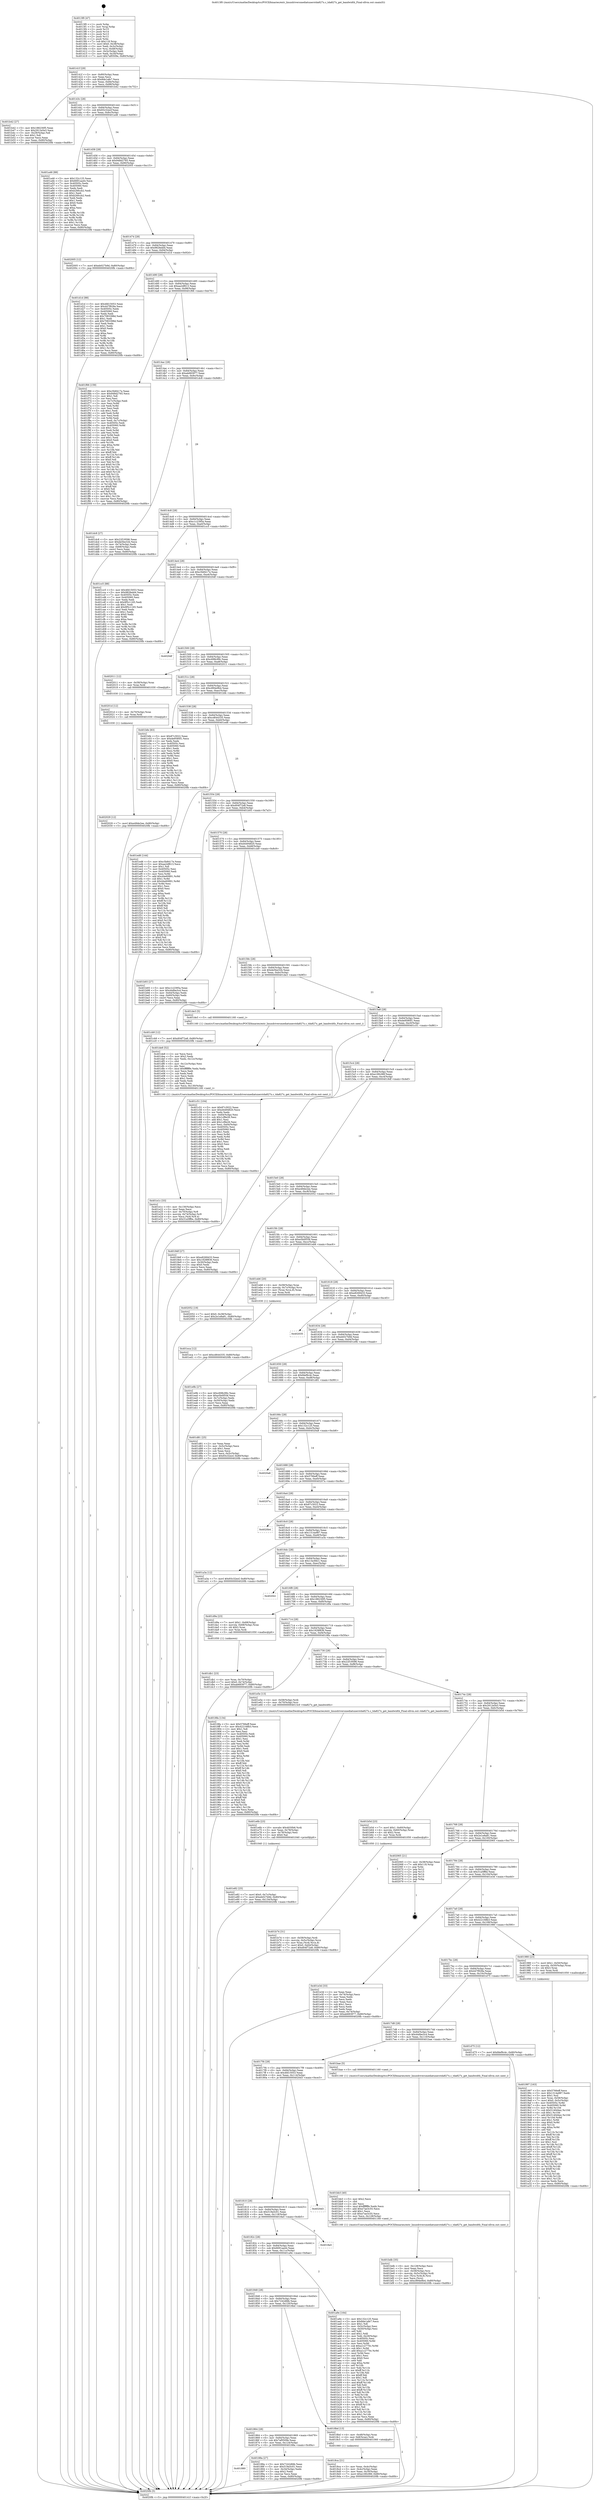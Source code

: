digraph "0x4013f0" {
  label = "0x4013f0 (/mnt/c/Users/mathe/Desktop/tcc/POCII/binaries/extr_linuxdriversmediatunerstda827x.c_tda827x_get_bandwidth_Final-ollvm.out::main(0))"
  labelloc = "t"
  node[shape=record]

  Entry [label="",width=0.3,height=0.3,shape=circle,fillcolor=black,style=filled]
  "0x40141f" [label="{
     0x40141f [29]\l
     | [instrs]\l
     &nbsp;&nbsp;0x40141f \<+3\>: mov -0x80(%rbp),%eax\l
     &nbsp;&nbsp;0x401422 \<+2\>: mov %eax,%ecx\l
     &nbsp;&nbsp;0x401424 \<+6\>: sub $0x8de1afe7,%ecx\l
     &nbsp;&nbsp;0x40142a \<+6\>: mov %eax,-0x84(%rbp)\l
     &nbsp;&nbsp;0x401430 \<+6\>: mov %ecx,-0x88(%rbp)\l
     &nbsp;&nbsp;0x401436 \<+6\>: je 0000000000401b42 \<main+0x752\>\l
  }"]
  "0x401b42" [label="{
     0x401b42 [27]\l
     | [instrs]\l
     &nbsp;&nbsp;0x401b42 \<+5\>: mov $0x188230f5,%eax\l
     &nbsp;&nbsp;0x401b47 \<+5\>: mov $0x2912e5e3,%ecx\l
     &nbsp;&nbsp;0x401b4c \<+3\>: mov -0x29(%rbp),%dl\l
     &nbsp;&nbsp;0x401b4f \<+3\>: test $0x1,%dl\l
     &nbsp;&nbsp;0x401b52 \<+3\>: cmovne %ecx,%eax\l
     &nbsp;&nbsp;0x401b55 \<+3\>: mov %eax,-0x80(%rbp)\l
     &nbsp;&nbsp;0x401b58 \<+5\>: jmp 00000000004020fb \<main+0xd0b\>\l
  }"]
  "0x40143c" [label="{
     0x40143c [28]\l
     | [instrs]\l
     &nbsp;&nbsp;0x40143c \<+5\>: jmp 0000000000401441 \<main+0x51\>\l
     &nbsp;&nbsp;0x401441 \<+6\>: mov -0x84(%rbp),%eax\l
     &nbsp;&nbsp;0x401447 \<+5\>: sub $0x93c32ecf,%eax\l
     &nbsp;&nbsp;0x40144c \<+6\>: mov %eax,-0x8c(%rbp)\l
     &nbsp;&nbsp;0x401452 \<+6\>: je 0000000000401a46 \<main+0x656\>\l
  }"]
  Exit [label="",width=0.3,height=0.3,shape=circle,fillcolor=black,style=filled,peripheries=2]
  "0x401a46" [label="{
     0x401a46 [88]\l
     | [instrs]\l
     &nbsp;&nbsp;0x401a46 \<+5\>: mov $0x132c125,%eax\l
     &nbsp;&nbsp;0x401a4b \<+5\>: mov $0x6691aa44,%ecx\l
     &nbsp;&nbsp;0x401a50 \<+7\>: mov 0x40505c,%edx\l
     &nbsp;&nbsp;0x401a57 \<+7\>: mov 0x405060,%esi\l
     &nbsp;&nbsp;0x401a5e \<+2\>: mov %edx,%edi\l
     &nbsp;&nbsp;0x401a60 \<+6\>: add $0xb26fccb2,%edi\l
     &nbsp;&nbsp;0x401a66 \<+3\>: sub $0x1,%edi\l
     &nbsp;&nbsp;0x401a69 \<+6\>: sub $0xb26fccb2,%edi\l
     &nbsp;&nbsp;0x401a6f \<+3\>: imul %edi,%edx\l
     &nbsp;&nbsp;0x401a72 \<+3\>: and $0x1,%edx\l
     &nbsp;&nbsp;0x401a75 \<+3\>: cmp $0x0,%edx\l
     &nbsp;&nbsp;0x401a78 \<+4\>: sete %r8b\l
     &nbsp;&nbsp;0x401a7c \<+3\>: cmp $0xa,%esi\l
     &nbsp;&nbsp;0x401a7f \<+4\>: setl %r9b\l
     &nbsp;&nbsp;0x401a83 \<+3\>: mov %r8b,%r10b\l
     &nbsp;&nbsp;0x401a86 \<+3\>: and %r9b,%r10b\l
     &nbsp;&nbsp;0x401a89 \<+3\>: xor %r9b,%r8b\l
     &nbsp;&nbsp;0x401a8c \<+3\>: or %r8b,%r10b\l
     &nbsp;&nbsp;0x401a8f \<+4\>: test $0x1,%r10b\l
     &nbsp;&nbsp;0x401a93 \<+3\>: cmovne %ecx,%eax\l
     &nbsp;&nbsp;0x401a96 \<+3\>: mov %eax,-0x80(%rbp)\l
     &nbsp;&nbsp;0x401a99 \<+5\>: jmp 00000000004020fb \<main+0xd0b\>\l
  }"]
  "0x401458" [label="{
     0x401458 [28]\l
     | [instrs]\l
     &nbsp;&nbsp;0x401458 \<+5\>: jmp 000000000040145d \<main+0x6d\>\l
     &nbsp;&nbsp;0x40145d \<+6\>: mov -0x84(%rbp),%eax\l
     &nbsp;&nbsp;0x401463 \<+5\>: sub $0x948d2765,%eax\l
     &nbsp;&nbsp;0x401468 \<+6\>: mov %eax,-0x90(%rbp)\l
     &nbsp;&nbsp;0x40146e \<+6\>: je 0000000000402005 \<main+0xc15\>\l
  }"]
  "0x402029" [label="{
     0x402029 [12]\l
     | [instrs]\l
     &nbsp;&nbsp;0x402029 \<+7\>: movl $0xe49de2ee,-0x80(%rbp)\l
     &nbsp;&nbsp;0x402030 \<+5\>: jmp 00000000004020fb \<main+0xd0b\>\l
  }"]
  "0x402005" [label="{
     0x402005 [12]\l
     | [instrs]\l
     &nbsp;&nbsp;0x402005 \<+7\>: movl $0xeb027b9d,-0x80(%rbp)\l
     &nbsp;&nbsp;0x40200c \<+5\>: jmp 00000000004020fb \<main+0xd0b\>\l
  }"]
  "0x401474" [label="{
     0x401474 [28]\l
     | [instrs]\l
     &nbsp;&nbsp;0x401474 \<+5\>: jmp 0000000000401479 \<main+0x89\>\l
     &nbsp;&nbsp;0x401479 \<+6\>: mov -0x84(%rbp),%eax\l
     &nbsp;&nbsp;0x40147f \<+5\>: sub $0x982fedd4,%eax\l
     &nbsp;&nbsp;0x401484 \<+6\>: mov %eax,-0x94(%rbp)\l
     &nbsp;&nbsp;0x40148a \<+6\>: je 0000000000401d1d \<main+0x92d\>\l
  }"]
  "0x40201d" [label="{
     0x40201d [12]\l
     | [instrs]\l
     &nbsp;&nbsp;0x40201d \<+4\>: mov -0x70(%rbp),%rax\l
     &nbsp;&nbsp;0x402021 \<+3\>: mov %rax,%rdi\l
     &nbsp;&nbsp;0x402024 \<+5\>: call 0000000000401030 \<free@plt\>\l
     | [calls]\l
     &nbsp;&nbsp;0x401030 \{1\} (unknown)\l
  }"]
  "0x401d1d" [label="{
     0x401d1d [88]\l
     | [instrs]\l
     &nbsp;&nbsp;0x401d1d \<+5\>: mov $0x4fd15053,%eax\l
     &nbsp;&nbsp;0x401d22 \<+5\>: mov $0x447f928a,%ecx\l
     &nbsp;&nbsp;0x401d27 \<+7\>: mov 0x40505c,%edx\l
     &nbsp;&nbsp;0x401d2e \<+7\>: mov 0x405060,%esi\l
     &nbsp;&nbsp;0x401d35 \<+2\>: mov %edx,%edi\l
     &nbsp;&nbsp;0x401d37 \<+6\>: sub $0x7083398d,%edi\l
     &nbsp;&nbsp;0x401d3d \<+3\>: sub $0x1,%edi\l
     &nbsp;&nbsp;0x401d40 \<+6\>: add $0x7083398d,%edi\l
     &nbsp;&nbsp;0x401d46 \<+3\>: imul %edi,%edx\l
     &nbsp;&nbsp;0x401d49 \<+3\>: and $0x1,%edx\l
     &nbsp;&nbsp;0x401d4c \<+3\>: cmp $0x0,%edx\l
     &nbsp;&nbsp;0x401d4f \<+4\>: sete %r8b\l
     &nbsp;&nbsp;0x401d53 \<+3\>: cmp $0xa,%esi\l
     &nbsp;&nbsp;0x401d56 \<+4\>: setl %r9b\l
     &nbsp;&nbsp;0x401d5a \<+3\>: mov %r8b,%r10b\l
     &nbsp;&nbsp;0x401d5d \<+3\>: and %r9b,%r10b\l
     &nbsp;&nbsp;0x401d60 \<+3\>: xor %r9b,%r8b\l
     &nbsp;&nbsp;0x401d63 \<+3\>: or %r8b,%r10b\l
     &nbsp;&nbsp;0x401d66 \<+4\>: test $0x1,%r10b\l
     &nbsp;&nbsp;0x401d6a \<+3\>: cmovne %ecx,%eax\l
     &nbsp;&nbsp;0x401d6d \<+3\>: mov %eax,-0x80(%rbp)\l
     &nbsp;&nbsp;0x401d70 \<+5\>: jmp 00000000004020fb \<main+0xd0b\>\l
  }"]
  "0x401490" [label="{
     0x401490 [28]\l
     | [instrs]\l
     &nbsp;&nbsp;0x401490 \<+5\>: jmp 0000000000401495 \<main+0xa5\>\l
     &nbsp;&nbsp;0x401495 \<+6\>: mov -0x84(%rbp),%eax\l
     &nbsp;&nbsp;0x40149b \<+5\>: sub $0xaa2df613,%eax\l
     &nbsp;&nbsp;0x4014a0 \<+6\>: mov %eax,-0x98(%rbp)\l
     &nbsp;&nbsp;0x4014a6 \<+6\>: je 0000000000401f66 \<main+0xb76\>\l
  }"]
  "0x401eca" [label="{
     0x401eca [12]\l
     | [instrs]\l
     &nbsp;&nbsp;0x401eca \<+7\>: movl $0xcd644335,-0x80(%rbp)\l
     &nbsp;&nbsp;0x401ed1 \<+5\>: jmp 00000000004020fb \<main+0xd0b\>\l
  }"]
  "0x401f66" [label="{
     0x401f66 [159]\l
     | [instrs]\l
     &nbsp;&nbsp;0x401f66 \<+5\>: mov $0xc5b8417e,%eax\l
     &nbsp;&nbsp;0x401f6b \<+5\>: mov $0x948d2765,%ecx\l
     &nbsp;&nbsp;0x401f70 \<+2\>: mov $0x1,%dl\l
     &nbsp;&nbsp;0x401f72 \<+2\>: xor %esi,%esi\l
     &nbsp;&nbsp;0x401f74 \<+3\>: mov -0x7c(%rbp),%edi\l
     &nbsp;&nbsp;0x401f77 \<+3\>: mov %esi,%r8d\l
     &nbsp;&nbsp;0x401f7a \<+3\>: sub %edi,%r8d\l
     &nbsp;&nbsp;0x401f7d \<+2\>: mov %esi,%edi\l
     &nbsp;&nbsp;0x401f7f \<+3\>: sub $0x1,%edi\l
     &nbsp;&nbsp;0x401f82 \<+3\>: add %edi,%r8d\l
     &nbsp;&nbsp;0x401f85 \<+2\>: mov %esi,%edi\l
     &nbsp;&nbsp;0x401f87 \<+3\>: sub %r8d,%edi\l
     &nbsp;&nbsp;0x401f8a \<+3\>: mov %edi,-0x7c(%rbp)\l
     &nbsp;&nbsp;0x401f8d \<+7\>: mov 0x40505c,%edi\l
     &nbsp;&nbsp;0x401f94 \<+8\>: mov 0x405060,%r8d\l
     &nbsp;&nbsp;0x401f9c \<+3\>: sub $0x1,%esi\l
     &nbsp;&nbsp;0x401f9f \<+3\>: mov %edi,%r9d\l
     &nbsp;&nbsp;0x401fa2 \<+3\>: add %esi,%r9d\l
     &nbsp;&nbsp;0x401fa5 \<+4\>: imul %r9d,%edi\l
     &nbsp;&nbsp;0x401fa9 \<+3\>: and $0x1,%edi\l
     &nbsp;&nbsp;0x401fac \<+3\>: cmp $0x0,%edi\l
     &nbsp;&nbsp;0x401faf \<+4\>: sete %r10b\l
     &nbsp;&nbsp;0x401fb3 \<+4\>: cmp $0xa,%r8d\l
     &nbsp;&nbsp;0x401fb7 \<+4\>: setl %r11b\l
     &nbsp;&nbsp;0x401fbb \<+3\>: mov %r10b,%bl\l
     &nbsp;&nbsp;0x401fbe \<+3\>: xor $0xff,%bl\l
     &nbsp;&nbsp;0x401fc1 \<+3\>: mov %r11b,%r14b\l
     &nbsp;&nbsp;0x401fc4 \<+4\>: xor $0xff,%r14b\l
     &nbsp;&nbsp;0x401fc8 \<+3\>: xor $0x0,%dl\l
     &nbsp;&nbsp;0x401fcb \<+3\>: mov %bl,%r15b\l
     &nbsp;&nbsp;0x401fce \<+4\>: and $0x0,%r15b\l
     &nbsp;&nbsp;0x401fd2 \<+3\>: and %dl,%r10b\l
     &nbsp;&nbsp;0x401fd5 \<+3\>: mov %r14b,%r12b\l
     &nbsp;&nbsp;0x401fd8 \<+4\>: and $0x0,%r12b\l
     &nbsp;&nbsp;0x401fdc \<+3\>: and %dl,%r11b\l
     &nbsp;&nbsp;0x401fdf \<+3\>: or %r10b,%r15b\l
     &nbsp;&nbsp;0x401fe2 \<+3\>: or %r11b,%r12b\l
     &nbsp;&nbsp;0x401fe5 \<+3\>: xor %r12b,%r15b\l
     &nbsp;&nbsp;0x401fe8 \<+3\>: or %r14b,%bl\l
     &nbsp;&nbsp;0x401feb \<+3\>: xor $0xff,%bl\l
     &nbsp;&nbsp;0x401fee \<+3\>: or $0x0,%dl\l
     &nbsp;&nbsp;0x401ff1 \<+2\>: and %dl,%bl\l
     &nbsp;&nbsp;0x401ff3 \<+3\>: or %bl,%r15b\l
     &nbsp;&nbsp;0x401ff6 \<+4\>: test $0x1,%r15b\l
     &nbsp;&nbsp;0x401ffa \<+3\>: cmovne %ecx,%eax\l
     &nbsp;&nbsp;0x401ffd \<+3\>: mov %eax,-0x80(%rbp)\l
     &nbsp;&nbsp;0x402000 \<+5\>: jmp 00000000004020fb \<main+0xd0b\>\l
  }"]
  "0x4014ac" [label="{
     0x4014ac [28]\l
     | [instrs]\l
     &nbsp;&nbsp;0x4014ac \<+5\>: jmp 00000000004014b1 \<main+0xc1\>\l
     &nbsp;&nbsp;0x4014b1 \<+6\>: mov -0x84(%rbp),%eax\l
     &nbsp;&nbsp;0x4014b7 \<+5\>: sub $0xab683977,%eax\l
     &nbsp;&nbsp;0x4014bc \<+6\>: mov %eax,-0x9c(%rbp)\l
     &nbsp;&nbsp;0x4014c2 \<+6\>: je 0000000000401dc8 \<main+0x9d8\>\l
  }"]
  "0x401e82" [label="{
     0x401e82 [25]\l
     | [instrs]\l
     &nbsp;&nbsp;0x401e82 \<+7\>: movl $0x0,-0x7c(%rbp)\l
     &nbsp;&nbsp;0x401e89 \<+7\>: movl $0xeb027b9d,-0x80(%rbp)\l
     &nbsp;&nbsp;0x401e90 \<+6\>: mov %eax,-0x134(%rbp)\l
     &nbsp;&nbsp;0x401e96 \<+5\>: jmp 00000000004020fb \<main+0xd0b\>\l
  }"]
  "0x401dc8" [label="{
     0x401dc8 [27]\l
     | [instrs]\l
     &nbsp;&nbsp;0x401dc8 \<+5\>: mov $0x22f19596,%eax\l
     &nbsp;&nbsp;0x401dcd \<+5\>: mov $0xde5be32b,%ecx\l
     &nbsp;&nbsp;0x401dd2 \<+3\>: mov -0x74(%rbp),%edx\l
     &nbsp;&nbsp;0x401dd5 \<+3\>: cmp -0x68(%rbp),%edx\l
     &nbsp;&nbsp;0x401dd8 \<+3\>: cmovl %ecx,%eax\l
     &nbsp;&nbsp;0x401ddb \<+3\>: mov %eax,-0x80(%rbp)\l
     &nbsp;&nbsp;0x401dde \<+5\>: jmp 00000000004020fb \<main+0xd0b\>\l
  }"]
  "0x4014c8" [label="{
     0x4014c8 [28]\l
     | [instrs]\l
     &nbsp;&nbsp;0x4014c8 \<+5\>: jmp 00000000004014cd \<main+0xdd\>\l
     &nbsp;&nbsp;0x4014cd \<+6\>: mov -0x84(%rbp),%eax\l
     &nbsp;&nbsp;0x4014d3 \<+5\>: sub $0xc1c2395a,%eax\l
     &nbsp;&nbsp;0x4014d8 \<+6\>: mov %eax,-0xa0(%rbp)\l
     &nbsp;&nbsp;0x4014de \<+6\>: je 0000000000401cc5 \<main+0x8d5\>\l
  }"]
  "0x401e6b" [label="{
     0x401e6b [23]\l
     | [instrs]\l
     &nbsp;&nbsp;0x401e6b \<+10\>: movabs $0x4030b6,%rdi\l
     &nbsp;&nbsp;0x401e75 \<+3\>: mov %eax,-0x78(%rbp)\l
     &nbsp;&nbsp;0x401e78 \<+3\>: mov -0x78(%rbp),%esi\l
     &nbsp;&nbsp;0x401e7b \<+2\>: mov $0x0,%al\l
     &nbsp;&nbsp;0x401e7d \<+5\>: call 0000000000401040 \<printf@plt\>\l
     | [calls]\l
     &nbsp;&nbsp;0x401040 \{1\} (unknown)\l
  }"]
  "0x401cc5" [label="{
     0x401cc5 [88]\l
     | [instrs]\l
     &nbsp;&nbsp;0x401cc5 \<+5\>: mov $0x4fd15053,%eax\l
     &nbsp;&nbsp;0x401cca \<+5\>: mov $0x982fedd4,%ecx\l
     &nbsp;&nbsp;0x401ccf \<+7\>: mov 0x40505c,%edx\l
     &nbsp;&nbsp;0x401cd6 \<+7\>: mov 0x405060,%esi\l
     &nbsp;&nbsp;0x401cdd \<+2\>: mov %edx,%edi\l
     &nbsp;&nbsp;0x401cdf \<+6\>: sub $0x9f5c1165,%edi\l
     &nbsp;&nbsp;0x401ce5 \<+3\>: sub $0x1,%edi\l
     &nbsp;&nbsp;0x401ce8 \<+6\>: add $0x9f5c1165,%edi\l
     &nbsp;&nbsp;0x401cee \<+3\>: imul %edi,%edx\l
     &nbsp;&nbsp;0x401cf1 \<+3\>: and $0x1,%edx\l
     &nbsp;&nbsp;0x401cf4 \<+3\>: cmp $0x0,%edx\l
     &nbsp;&nbsp;0x401cf7 \<+4\>: sete %r8b\l
     &nbsp;&nbsp;0x401cfb \<+3\>: cmp $0xa,%esi\l
     &nbsp;&nbsp;0x401cfe \<+4\>: setl %r9b\l
     &nbsp;&nbsp;0x401d02 \<+3\>: mov %r8b,%r10b\l
     &nbsp;&nbsp;0x401d05 \<+3\>: and %r9b,%r10b\l
     &nbsp;&nbsp;0x401d08 \<+3\>: xor %r9b,%r8b\l
     &nbsp;&nbsp;0x401d0b \<+3\>: or %r8b,%r10b\l
     &nbsp;&nbsp;0x401d0e \<+4\>: test $0x1,%r10b\l
     &nbsp;&nbsp;0x401d12 \<+3\>: cmovne %ecx,%eax\l
     &nbsp;&nbsp;0x401d15 \<+3\>: mov %eax,-0x80(%rbp)\l
     &nbsp;&nbsp;0x401d18 \<+5\>: jmp 00000000004020fb \<main+0xd0b\>\l
  }"]
  "0x4014e4" [label="{
     0x4014e4 [28]\l
     | [instrs]\l
     &nbsp;&nbsp;0x4014e4 \<+5\>: jmp 00000000004014e9 \<main+0xf9\>\l
     &nbsp;&nbsp;0x4014e9 \<+6\>: mov -0x84(%rbp),%eax\l
     &nbsp;&nbsp;0x4014ef \<+5\>: sub $0xc5b8417e,%eax\l
     &nbsp;&nbsp;0x4014f4 \<+6\>: mov %eax,-0xa4(%rbp)\l
     &nbsp;&nbsp;0x4014fa \<+6\>: je 00000000004020df \<main+0xcef\>\l
  }"]
  "0x401e1c" [label="{
     0x401e1c [33]\l
     | [instrs]\l
     &nbsp;&nbsp;0x401e1c \<+6\>: mov -0x130(%rbp),%ecx\l
     &nbsp;&nbsp;0x401e22 \<+3\>: imul %eax,%ecx\l
     &nbsp;&nbsp;0x401e25 \<+4\>: mov -0x70(%rbp),%r8\l
     &nbsp;&nbsp;0x401e29 \<+4\>: movslq -0x74(%rbp),%r9\l
     &nbsp;&nbsp;0x401e2d \<+4\>: mov %ecx,(%r8,%r9,4)\l
     &nbsp;&nbsp;0x401e31 \<+7\>: movl $0x31a5ff6e,-0x80(%rbp)\l
     &nbsp;&nbsp;0x401e38 \<+5\>: jmp 00000000004020fb \<main+0xd0b\>\l
  }"]
  "0x4020df" [label="{
     0x4020df\l
  }", style=dashed]
  "0x401500" [label="{
     0x401500 [28]\l
     | [instrs]\l
     &nbsp;&nbsp;0x401500 \<+5\>: jmp 0000000000401505 \<main+0x115\>\l
     &nbsp;&nbsp;0x401505 \<+6\>: mov -0x84(%rbp),%eax\l
     &nbsp;&nbsp;0x40150b \<+5\>: sub $0xc698c99c,%eax\l
     &nbsp;&nbsp;0x401510 \<+6\>: mov %eax,-0xa8(%rbp)\l
     &nbsp;&nbsp;0x401516 \<+6\>: je 0000000000402011 \<main+0xc21\>\l
  }"]
  "0x401de8" [label="{
     0x401de8 [52]\l
     | [instrs]\l
     &nbsp;&nbsp;0x401de8 \<+2\>: xor %ecx,%ecx\l
     &nbsp;&nbsp;0x401dea \<+5\>: mov $0x2,%edx\l
     &nbsp;&nbsp;0x401def \<+6\>: mov %edx,-0x12c(%rbp)\l
     &nbsp;&nbsp;0x401df5 \<+1\>: cltd\l
     &nbsp;&nbsp;0x401df6 \<+6\>: mov -0x12c(%rbp),%esi\l
     &nbsp;&nbsp;0x401dfc \<+2\>: idiv %esi\l
     &nbsp;&nbsp;0x401dfe \<+6\>: imul $0xfffffffe,%edx,%edx\l
     &nbsp;&nbsp;0x401e04 \<+2\>: mov %ecx,%edi\l
     &nbsp;&nbsp;0x401e06 \<+2\>: sub %edx,%edi\l
     &nbsp;&nbsp;0x401e08 \<+2\>: mov %ecx,%edx\l
     &nbsp;&nbsp;0x401e0a \<+3\>: sub $0x1,%edx\l
     &nbsp;&nbsp;0x401e0d \<+2\>: add %edx,%edi\l
     &nbsp;&nbsp;0x401e0f \<+2\>: sub %edi,%ecx\l
     &nbsp;&nbsp;0x401e11 \<+6\>: mov %ecx,-0x130(%rbp)\l
     &nbsp;&nbsp;0x401e17 \<+5\>: call 0000000000401160 \<next_i\>\l
     | [calls]\l
     &nbsp;&nbsp;0x401160 \{1\} (/mnt/c/Users/mathe/Desktop/tcc/POCII/binaries/extr_linuxdriversmediatunerstda827x.c_tda827x_get_bandwidth_Final-ollvm.out::next_i)\l
  }"]
  "0x402011" [label="{
     0x402011 [12]\l
     | [instrs]\l
     &nbsp;&nbsp;0x402011 \<+4\>: mov -0x58(%rbp),%rax\l
     &nbsp;&nbsp;0x402015 \<+3\>: mov %rax,%rdi\l
     &nbsp;&nbsp;0x402018 \<+5\>: call 0000000000401030 \<free@plt\>\l
     | [calls]\l
     &nbsp;&nbsp;0x401030 \{1\} (unknown)\l
  }"]
  "0x40151c" [label="{
     0x40151c [28]\l
     | [instrs]\l
     &nbsp;&nbsp;0x40151c \<+5\>: jmp 0000000000401521 \<main+0x131\>\l
     &nbsp;&nbsp;0x401521 \<+6\>: mov -0x84(%rbp),%eax\l
     &nbsp;&nbsp;0x401527 \<+5\>: sub $0xc894e9b4,%eax\l
     &nbsp;&nbsp;0x40152c \<+6\>: mov %eax,-0xac(%rbp)\l
     &nbsp;&nbsp;0x401532 \<+6\>: je 0000000000401bfe \<main+0x80e\>\l
  }"]
  "0x401db1" [label="{
     0x401db1 [23]\l
     | [instrs]\l
     &nbsp;&nbsp;0x401db1 \<+4\>: mov %rax,-0x70(%rbp)\l
     &nbsp;&nbsp;0x401db5 \<+7\>: movl $0x0,-0x74(%rbp)\l
     &nbsp;&nbsp;0x401dbc \<+7\>: movl $0xab683977,-0x80(%rbp)\l
     &nbsp;&nbsp;0x401dc3 \<+5\>: jmp 00000000004020fb \<main+0xd0b\>\l
  }"]
  "0x401bfe" [label="{
     0x401bfe [83]\l
     | [instrs]\l
     &nbsp;&nbsp;0x401bfe \<+5\>: mov $0x87c3022,%eax\l
     &nbsp;&nbsp;0x401c03 \<+5\>: mov $0xde9580f1,%ecx\l
     &nbsp;&nbsp;0x401c08 \<+2\>: xor %edx,%edx\l
     &nbsp;&nbsp;0x401c0a \<+7\>: mov 0x40505c,%esi\l
     &nbsp;&nbsp;0x401c11 \<+7\>: mov 0x405060,%edi\l
     &nbsp;&nbsp;0x401c18 \<+3\>: sub $0x1,%edx\l
     &nbsp;&nbsp;0x401c1b \<+3\>: mov %esi,%r8d\l
     &nbsp;&nbsp;0x401c1e \<+3\>: add %edx,%r8d\l
     &nbsp;&nbsp;0x401c21 \<+4\>: imul %r8d,%esi\l
     &nbsp;&nbsp;0x401c25 \<+3\>: and $0x1,%esi\l
     &nbsp;&nbsp;0x401c28 \<+3\>: cmp $0x0,%esi\l
     &nbsp;&nbsp;0x401c2b \<+4\>: sete %r9b\l
     &nbsp;&nbsp;0x401c2f \<+3\>: cmp $0xa,%edi\l
     &nbsp;&nbsp;0x401c32 \<+4\>: setl %r10b\l
     &nbsp;&nbsp;0x401c36 \<+3\>: mov %r9b,%r11b\l
     &nbsp;&nbsp;0x401c39 \<+3\>: and %r10b,%r11b\l
     &nbsp;&nbsp;0x401c3c \<+3\>: xor %r10b,%r9b\l
     &nbsp;&nbsp;0x401c3f \<+3\>: or %r9b,%r11b\l
     &nbsp;&nbsp;0x401c42 \<+4\>: test $0x1,%r11b\l
     &nbsp;&nbsp;0x401c46 \<+3\>: cmovne %ecx,%eax\l
     &nbsp;&nbsp;0x401c49 \<+3\>: mov %eax,-0x80(%rbp)\l
     &nbsp;&nbsp;0x401c4c \<+5\>: jmp 00000000004020fb \<main+0xd0b\>\l
  }"]
  "0x401538" [label="{
     0x401538 [28]\l
     | [instrs]\l
     &nbsp;&nbsp;0x401538 \<+5\>: jmp 000000000040153d \<main+0x14d\>\l
     &nbsp;&nbsp;0x40153d \<+6\>: mov -0x84(%rbp),%eax\l
     &nbsp;&nbsp;0x401543 \<+5\>: sub $0xcd644335,%eax\l
     &nbsp;&nbsp;0x401548 \<+6\>: mov %eax,-0xb0(%rbp)\l
     &nbsp;&nbsp;0x40154e \<+6\>: je 0000000000401ed6 \<main+0xae6\>\l
  }"]
  "0x401bdb" [label="{
     0x401bdb [35]\l
     | [instrs]\l
     &nbsp;&nbsp;0x401bdb \<+6\>: mov -0x128(%rbp),%ecx\l
     &nbsp;&nbsp;0x401be1 \<+3\>: imul %eax,%ecx\l
     &nbsp;&nbsp;0x401be4 \<+4\>: mov -0x58(%rbp),%rsi\l
     &nbsp;&nbsp;0x401be8 \<+4\>: movslq -0x5c(%rbp),%rdi\l
     &nbsp;&nbsp;0x401bec \<+4\>: mov (%rsi,%rdi,8),%rsi\l
     &nbsp;&nbsp;0x401bf0 \<+2\>: mov %ecx,(%rsi)\l
     &nbsp;&nbsp;0x401bf2 \<+7\>: movl $0xc894e9b4,-0x80(%rbp)\l
     &nbsp;&nbsp;0x401bf9 \<+5\>: jmp 00000000004020fb \<main+0xd0b\>\l
  }"]
  "0x401ed6" [label="{
     0x401ed6 [144]\l
     | [instrs]\l
     &nbsp;&nbsp;0x401ed6 \<+5\>: mov $0xc5b8417e,%eax\l
     &nbsp;&nbsp;0x401edb \<+5\>: mov $0xaa2df613,%ecx\l
     &nbsp;&nbsp;0x401ee0 \<+2\>: mov $0x1,%dl\l
     &nbsp;&nbsp;0x401ee2 \<+7\>: mov 0x40505c,%esi\l
     &nbsp;&nbsp;0x401ee9 \<+7\>: mov 0x405060,%edi\l
     &nbsp;&nbsp;0x401ef0 \<+3\>: mov %esi,%r8d\l
     &nbsp;&nbsp;0x401ef3 \<+7\>: add $0x44e60891,%r8d\l
     &nbsp;&nbsp;0x401efa \<+4\>: sub $0x1,%r8d\l
     &nbsp;&nbsp;0x401efe \<+7\>: sub $0x44e60891,%r8d\l
     &nbsp;&nbsp;0x401f05 \<+4\>: imul %r8d,%esi\l
     &nbsp;&nbsp;0x401f09 \<+3\>: and $0x1,%esi\l
     &nbsp;&nbsp;0x401f0c \<+3\>: cmp $0x0,%esi\l
     &nbsp;&nbsp;0x401f0f \<+4\>: sete %r9b\l
     &nbsp;&nbsp;0x401f13 \<+3\>: cmp $0xa,%edi\l
     &nbsp;&nbsp;0x401f16 \<+4\>: setl %r10b\l
     &nbsp;&nbsp;0x401f1a \<+3\>: mov %r9b,%r11b\l
     &nbsp;&nbsp;0x401f1d \<+4\>: xor $0xff,%r11b\l
     &nbsp;&nbsp;0x401f21 \<+3\>: mov %r10b,%bl\l
     &nbsp;&nbsp;0x401f24 \<+3\>: xor $0xff,%bl\l
     &nbsp;&nbsp;0x401f27 \<+3\>: xor $0x0,%dl\l
     &nbsp;&nbsp;0x401f2a \<+3\>: mov %r11b,%r14b\l
     &nbsp;&nbsp;0x401f2d \<+4\>: and $0x0,%r14b\l
     &nbsp;&nbsp;0x401f31 \<+3\>: and %dl,%r9b\l
     &nbsp;&nbsp;0x401f34 \<+3\>: mov %bl,%r15b\l
     &nbsp;&nbsp;0x401f37 \<+4\>: and $0x0,%r15b\l
     &nbsp;&nbsp;0x401f3b \<+3\>: and %dl,%r10b\l
     &nbsp;&nbsp;0x401f3e \<+3\>: or %r9b,%r14b\l
     &nbsp;&nbsp;0x401f41 \<+3\>: or %r10b,%r15b\l
     &nbsp;&nbsp;0x401f44 \<+3\>: xor %r15b,%r14b\l
     &nbsp;&nbsp;0x401f47 \<+3\>: or %bl,%r11b\l
     &nbsp;&nbsp;0x401f4a \<+4\>: xor $0xff,%r11b\l
     &nbsp;&nbsp;0x401f4e \<+3\>: or $0x0,%dl\l
     &nbsp;&nbsp;0x401f51 \<+3\>: and %dl,%r11b\l
     &nbsp;&nbsp;0x401f54 \<+3\>: or %r11b,%r14b\l
     &nbsp;&nbsp;0x401f57 \<+4\>: test $0x1,%r14b\l
     &nbsp;&nbsp;0x401f5b \<+3\>: cmovne %ecx,%eax\l
     &nbsp;&nbsp;0x401f5e \<+3\>: mov %eax,-0x80(%rbp)\l
     &nbsp;&nbsp;0x401f61 \<+5\>: jmp 00000000004020fb \<main+0xd0b\>\l
  }"]
  "0x401554" [label="{
     0x401554 [28]\l
     | [instrs]\l
     &nbsp;&nbsp;0x401554 \<+5\>: jmp 0000000000401559 \<main+0x169\>\l
     &nbsp;&nbsp;0x401559 \<+6\>: mov -0x84(%rbp),%eax\l
     &nbsp;&nbsp;0x40155f \<+5\>: sub $0xd04f72a8,%eax\l
     &nbsp;&nbsp;0x401564 \<+6\>: mov %eax,-0xb4(%rbp)\l
     &nbsp;&nbsp;0x40156a \<+6\>: je 0000000000401b93 \<main+0x7a3\>\l
  }"]
  "0x401bb3" [label="{
     0x401bb3 [40]\l
     | [instrs]\l
     &nbsp;&nbsp;0x401bb3 \<+5\>: mov $0x2,%ecx\l
     &nbsp;&nbsp;0x401bb8 \<+1\>: cltd\l
     &nbsp;&nbsp;0x401bb9 \<+2\>: idiv %ecx\l
     &nbsp;&nbsp;0x401bbb \<+6\>: imul $0xfffffffe,%edx,%ecx\l
     &nbsp;&nbsp;0x401bc1 \<+6\>: add $0xe7ae3c55,%ecx\l
     &nbsp;&nbsp;0x401bc7 \<+3\>: add $0x1,%ecx\l
     &nbsp;&nbsp;0x401bca \<+6\>: sub $0xe7ae3c55,%ecx\l
     &nbsp;&nbsp;0x401bd0 \<+6\>: mov %ecx,-0x128(%rbp)\l
     &nbsp;&nbsp;0x401bd6 \<+5\>: call 0000000000401160 \<next_i\>\l
     | [calls]\l
     &nbsp;&nbsp;0x401160 \{1\} (/mnt/c/Users/mathe/Desktop/tcc/POCII/binaries/extr_linuxdriversmediatunerstda827x.c_tda827x_get_bandwidth_Final-ollvm.out::next_i)\l
  }"]
  "0x401b93" [label="{
     0x401b93 [27]\l
     | [instrs]\l
     &nbsp;&nbsp;0x401b93 \<+5\>: mov $0xc1c2395a,%eax\l
     &nbsp;&nbsp;0x401b98 \<+5\>: mov $0x44dbe3c4,%ecx\l
     &nbsp;&nbsp;0x401b9d \<+3\>: mov -0x64(%rbp),%edx\l
     &nbsp;&nbsp;0x401ba0 \<+3\>: cmp -0x60(%rbp),%edx\l
     &nbsp;&nbsp;0x401ba3 \<+3\>: cmovl %ecx,%eax\l
     &nbsp;&nbsp;0x401ba6 \<+3\>: mov %eax,-0x80(%rbp)\l
     &nbsp;&nbsp;0x401ba9 \<+5\>: jmp 00000000004020fb \<main+0xd0b\>\l
  }"]
  "0x401570" [label="{
     0x401570 [28]\l
     | [instrs]\l
     &nbsp;&nbsp;0x401570 \<+5\>: jmp 0000000000401575 \<main+0x185\>\l
     &nbsp;&nbsp;0x401575 \<+6\>: mov -0x84(%rbp),%eax\l
     &nbsp;&nbsp;0x40157b \<+5\>: sub $0xd4494820,%eax\l
     &nbsp;&nbsp;0x401580 \<+6\>: mov %eax,-0xb8(%rbp)\l
     &nbsp;&nbsp;0x401586 \<+6\>: je 0000000000401cb9 \<main+0x8c9\>\l
  }"]
  "0x401b74" [label="{
     0x401b74 [31]\l
     | [instrs]\l
     &nbsp;&nbsp;0x401b74 \<+4\>: mov -0x58(%rbp),%rdi\l
     &nbsp;&nbsp;0x401b78 \<+4\>: movslq -0x5c(%rbp),%rcx\l
     &nbsp;&nbsp;0x401b7c \<+4\>: mov %rax,(%rdi,%rcx,8)\l
     &nbsp;&nbsp;0x401b80 \<+7\>: movl $0x0,-0x64(%rbp)\l
     &nbsp;&nbsp;0x401b87 \<+7\>: movl $0xd04f72a8,-0x80(%rbp)\l
     &nbsp;&nbsp;0x401b8e \<+5\>: jmp 00000000004020fb \<main+0xd0b\>\l
  }"]
  "0x401cb9" [label="{
     0x401cb9 [12]\l
     | [instrs]\l
     &nbsp;&nbsp;0x401cb9 \<+7\>: movl $0xd04f72a8,-0x80(%rbp)\l
     &nbsp;&nbsp;0x401cc0 \<+5\>: jmp 00000000004020fb \<main+0xd0b\>\l
  }"]
  "0x40158c" [label="{
     0x40158c [28]\l
     | [instrs]\l
     &nbsp;&nbsp;0x40158c \<+5\>: jmp 0000000000401591 \<main+0x1a1\>\l
     &nbsp;&nbsp;0x401591 \<+6\>: mov -0x84(%rbp),%eax\l
     &nbsp;&nbsp;0x401597 \<+5\>: sub $0xde5be32b,%eax\l
     &nbsp;&nbsp;0x40159c \<+6\>: mov %eax,-0xbc(%rbp)\l
     &nbsp;&nbsp;0x4015a2 \<+6\>: je 0000000000401de3 \<main+0x9f3\>\l
  }"]
  "0x401997" [label="{
     0x401997 [163]\l
     | [instrs]\l
     &nbsp;&nbsp;0x401997 \<+5\>: mov $0x5766eff,%ecx\l
     &nbsp;&nbsp;0x40199c \<+5\>: mov $0x1314a987,%edx\l
     &nbsp;&nbsp;0x4019a1 \<+3\>: mov $0x1,%sil\l
     &nbsp;&nbsp;0x4019a4 \<+4\>: mov %rax,-0x58(%rbp)\l
     &nbsp;&nbsp;0x4019a8 \<+7\>: movl $0x0,-0x5c(%rbp)\l
     &nbsp;&nbsp;0x4019af \<+8\>: mov 0x40505c,%r8d\l
     &nbsp;&nbsp;0x4019b7 \<+8\>: mov 0x405060,%r9d\l
     &nbsp;&nbsp;0x4019bf \<+3\>: mov %r8d,%r10d\l
     &nbsp;&nbsp;0x4019c2 \<+7\>: sub $0x5140d4ec,%r10d\l
     &nbsp;&nbsp;0x4019c9 \<+4\>: sub $0x1,%r10d\l
     &nbsp;&nbsp;0x4019cd \<+7\>: add $0x5140d4ec,%r10d\l
     &nbsp;&nbsp;0x4019d4 \<+4\>: imul %r10d,%r8d\l
     &nbsp;&nbsp;0x4019d8 \<+4\>: and $0x1,%r8d\l
     &nbsp;&nbsp;0x4019dc \<+4\>: cmp $0x0,%r8d\l
     &nbsp;&nbsp;0x4019e0 \<+4\>: sete %r11b\l
     &nbsp;&nbsp;0x4019e4 \<+4\>: cmp $0xa,%r9d\l
     &nbsp;&nbsp;0x4019e8 \<+3\>: setl %bl\l
     &nbsp;&nbsp;0x4019eb \<+3\>: mov %r11b,%r14b\l
     &nbsp;&nbsp;0x4019ee \<+4\>: xor $0xff,%r14b\l
     &nbsp;&nbsp;0x4019f2 \<+3\>: mov %bl,%r15b\l
     &nbsp;&nbsp;0x4019f5 \<+4\>: xor $0xff,%r15b\l
     &nbsp;&nbsp;0x4019f9 \<+4\>: xor $0x1,%sil\l
     &nbsp;&nbsp;0x4019fd \<+3\>: mov %r14b,%r12b\l
     &nbsp;&nbsp;0x401a00 \<+4\>: and $0xff,%r12b\l
     &nbsp;&nbsp;0x401a04 \<+3\>: and %sil,%r11b\l
     &nbsp;&nbsp;0x401a07 \<+3\>: mov %r15b,%r13b\l
     &nbsp;&nbsp;0x401a0a \<+4\>: and $0xff,%r13b\l
     &nbsp;&nbsp;0x401a0e \<+3\>: and %sil,%bl\l
     &nbsp;&nbsp;0x401a11 \<+3\>: or %r11b,%r12b\l
     &nbsp;&nbsp;0x401a14 \<+3\>: or %bl,%r13b\l
     &nbsp;&nbsp;0x401a17 \<+3\>: xor %r13b,%r12b\l
     &nbsp;&nbsp;0x401a1a \<+3\>: or %r15b,%r14b\l
     &nbsp;&nbsp;0x401a1d \<+4\>: xor $0xff,%r14b\l
     &nbsp;&nbsp;0x401a21 \<+4\>: or $0x1,%sil\l
     &nbsp;&nbsp;0x401a25 \<+3\>: and %sil,%r14b\l
     &nbsp;&nbsp;0x401a28 \<+3\>: or %r14b,%r12b\l
     &nbsp;&nbsp;0x401a2b \<+4\>: test $0x1,%r12b\l
     &nbsp;&nbsp;0x401a2f \<+3\>: cmovne %edx,%ecx\l
     &nbsp;&nbsp;0x401a32 \<+3\>: mov %ecx,-0x80(%rbp)\l
     &nbsp;&nbsp;0x401a35 \<+5\>: jmp 00000000004020fb \<main+0xd0b\>\l
  }"]
  "0x401de3" [label="{
     0x401de3 [5]\l
     | [instrs]\l
     &nbsp;&nbsp;0x401de3 \<+5\>: call 0000000000401160 \<next_i\>\l
     | [calls]\l
     &nbsp;&nbsp;0x401160 \{1\} (/mnt/c/Users/mathe/Desktop/tcc/POCII/binaries/extr_linuxdriversmediatunerstda827x.c_tda827x_get_bandwidth_Final-ollvm.out::next_i)\l
  }"]
  "0x4015a8" [label="{
     0x4015a8 [28]\l
     | [instrs]\l
     &nbsp;&nbsp;0x4015a8 \<+5\>: jmp 00000000004015ad \<main+0x1bd\>\l
     &nbsp;&nbsp;0x4015ad \<+6\>: mov -0x84(%rbp),%eax\l
     &nbsp;&nbsp;0x4015b3 \<+5\>: sub $0xde9580f1,%eax\l
     &nbsp;&nbsp;0x4015b8 \<+6\>: mov %eax,-0xc0(%rbp)\l
     &nbsp;&nbsp;0x4015be \<+6\>: je 0000000000401c51 \<main+0x861\>\l
  }"]
  "0x4018ca" [label="{
     0x4018ca [21]\l
     | [instrs]\l
     &nbsp;&nbsp;0x4018ca \<+3\>: mov %eax,-0x4c(%rbp)\l
     &nbsp;&nbsp;0x4018cd \<+3\>: mov -0x4c(%rbp),%eax\l
     &nbsp;&nbsp;0x4018d0 \<+3\>: mov %eax,-0x30(%rbp)\l
     &nbsp;&nbsp;0x4018d3 \<+7\>: movl $0xe180c96f,-0x80(%rbp)\l
     &nbsp;&nbsp;0x4018da \<+5\>: jmp 00000000004020fb \<main+0xd0b\>\l
  }"]
  "0x401c51" [label="{
     0x401c51 [104]\l
     | [instrs]\l
     &nbsp;&nbsp;0x401c51 \<+5\>: mov $0x87c3022,%eax\l
     &nbsp;&nbsp;0x401c56 \<+5\>: mov $0xd4494820,%ecx\l
     &nbsp;&nbsp;0x401c5b \<+2\>: xor %edx,%edx\l
     &nbsp;&nbsp;0x401c5d \<+3\>: mov -0x64(%rbp),%esi\l
     &nbsp;&nbsp;0x401c60 \<+6\>: sub $0x1cf8e26,%esi\l
     &nbsp;&nbsp;0x401c66 \<+3\>: add $0x1,%esi\l
     &nbsp;&nbsp;0x401c69 \<+6\>: add $0x1cf8e26,%esi\l
     &nbsp;&nbsp;0x401c6f \<+3\>: mov %esi,-0x64(%rbp)\l
     &nbsp;&nbsp;0x401c72 \<+7\>: mov 0x40505c,%esi\l
     &nbsp;&nbsp;0x401c79 \<+7\>: mov 0x405060,%edi\l
     &nbsp;&nbsp;0x401c80 \<+3\>: sub $0x1,%edx\l
     &nbsp;&nbsp;0x401c83 \<+3\>: mov %esi,%r8d\l
     &nbsp;&nbsp;0x401c86 \<+3\>: add %edx,%r8d\l
     &nbsp;&nbsp;0x401c89 \<+4\>: imul %r8d,%esi\l
     &nbsp;&nbsp;0x401c8d \<+3\>: and $0x1,%esi\l
     &nbsp;&nbsp;0x401c90 \<+3\>: cmp $0x0,%esi\l
     &nbsp;&nbsp;0x401c93 \<+4\>: sete %r9b\l
     &nbsp;&nbsp;0x401c97 \<+3\>: cmp $0xa,%edi\l
     &nbsp;&nbsp;0x401c9a \<+4\>: setl %r10b\l
     &nbsp;&nbsp;0x401c9e \<+3\>: mov %r9b,%r11b\l
     &nbsp;&nbsp;0x401ca1 \<+3\>: and %r10b,%r11b\l
     &nbsp;&nbsp;0x401ca4 \<+3\>: xor %r10b,%r9b\l
     &nbsp;&nbsp;0x401ca7 \<+3\>: or %r9b,%r11b\l
     &nbsp;&nbsp;0x401caa \<+4\>: test $0x1,%r11b\l
     &nbsp;&nbsp;0x401cae \<+3\>: cmovne %ecx,%eax\l
     &nbsp;&nbsp;0x401cb1 \<+3\>: mov %eax,-0x80(%rbp)\l
     &nbsp;&nbsp;0x401cb4 \<+5\>: jmp 00000000004020fb \<main+0xd0b\>\l
  }"]
  "0x4015c4" [label="{
     0x4015c4 [28]\l
     | [instrs]\l
     &nbsp;&nbsp;0x4015c4 \<+5\>: jmp 00000000004015c9 \<main+0x1d9\>\l
     &nbsp;&nbsp;0x4015c9 \<+6\>: mov -0x84(%rbp),%eax\l
     &nbsp;&nbsp;0x4015cf \<+5\>: sub $0xe180c96f,%eax\l
     &nbsp;&nbsp;0x4015d4 \<+6\>: mov %eax,-0xc4(%rbp)\l
     &nbsp;&nbsp;0x4015da \<+6\>: je 00000000004018df \<main+0x4ef\>\l
  }"]
  "0x4013f0" [label="{
     0x4013f0 [47]\l
     | [instrs]\l
     &nbsp;&nbsp;0x4013f0 \<+1\>: push %rbp\l
     &nbsp;&nbsp;0x4013f1 \<+3\>: mov %rsp,%rbp\l
     &nbsp;&nbsp;0x4013f4 \<+2\>: push %r15\l
     &nbsp;&nbsp;0x4013f6 \<+2\>: push %r14\l
     &nbsp;&nbsp;0x4013f8 \<+2\>: push %r13\l
     &nbsp;&nbsp;0x4013fa \<+2\>: push %r12\l
     &nbsp;&nbsp;0x4013fc \<+1\>: push %rbx\l
     &nbsp;&nbsp;0x4013fd \<+7\>: sub $0x118,%rsp\l
     &nbsp;&nbsp;0x401404 \<+7\>: movl $0x0,-0x38(%rbp)\l
     &nbsp;&nbsp;0x40140b \<+3\>: mov %edi,-0x3c(%rbp)\l
     &nbsp;&nbsp;0x40140e \<+4\>: mov %rsi,-0x48(%rbp)\l
     &nbsp;&nbsp;0x401412 \<+3\>: mov -0x3c(%rbp),%edi\l
     &nbsp;&nbsp;0x401415 \<+3\>: mov %edi,-0x34(%rbp)\l
     &nbsp;&nbsp;0x401418 \<+7\>: movl $0x7af0509e,-0x80(%rbp)\l
  }"]
  "0x4018df" [label="{
     0x4018df [27]\l
     | [instrs]\l
     &nbsp;&nbsp;0x4018df \<+5\>: mov $0xe8269433,%eax\l
     &nbsp;&nbsp;0x4018e4 \<+5\>: mov $0x1928f836,%ecx\l
     &nbsp;&nbsp;0x4018e9 \<+3\>: mov -0x30(%rbp),%edx\l
     &nbsp;&nbsp;0x4018ec \<+3\>: cmp $0x0,%edx\l
     &nbsp;&nbsp;0x4018ef \<+3\>: cmove %ecx,%eax\l
     &nbsp;&nbsp;0x4018f2 \<+3\>: mov %eax,-0x80(%rbp)\l
     &nbsp;&nbsp;0x4018f5 \<+5\>: jmp 00000000004020fb \<main+0xd0b\>\l
  }"]
  "0x4015e0" [label="{
     0x4015e0 [28]\l
     | [instrs]\l
     &nbsp;&nbsp;0x4015e0 \<+5\>: jmp 00000000004015e5 \<main+0x1f5\>\l
     &nbsp;&nbsp;0x4015e5 \<+6\>: mov -0x84(%rbp),%eax\l
     &nbsp;&nbsp;0x4015eb \<+5\>: sub $0xe49de2ee,%eax\l
     &nbsp;&nbsp;0x4015f0 \<+6\>: mov %eax,-0xc8(%rbp)\l
     &nbsp;&nbsp;0x4015f6 \<+6\>: je 0000000000402052 \<main+0xc62\>\l
  }"]
  "0x4020fb" [label="{
     0x4020fb [5]\l
     | [instrs]\l
     &nbsp;&nbsp;0x4020fb \<+5\>: jmp 000000000040141f \<main+0x2f\>\l
  }"]
  "0x402052" [label="{
     0x402052 [19]\l
     | [instrs]\l
     &nbsp;&nbsp;0x402052 \<+7\>: movl $0x0,-0x38(%rbp)\l
     &nbsp;&nbsp;0x402059 \<+7\>: movl $0x2e1e8a81,-0x80(%rbp)\l
     &nbsp;&nbsp;0x402060 \<+5\>: jmp 00000000004020fb \<main+0xd0b\>\l
  }"]
  "0x4015fc" [label="{
     0x4015fc [28]\l
     | [instrs]\l
     &nbsp;&nbsp;0x4015fc \<+5\>: jmp 0000000000401601 \<main+0x211\>\l
     &nbsp;&nbsp;0x401601 \<+6\>: mov -0x84(%rbp),%eax\l
     &nbsp;&nbsp;0x401607 \<+5\>: sub $0xe5b0f558,%eax\l
     &nbsp;&nbsp;0x40160c \<+6\>: mov %eax,-0xcc(%rbp)\l
     &nbsp;&nbsp;0x401612 \<+6\>: je 0000000000401eb6 \<main+0xac6\>\l
  }"]
  "0x401880" [label="{
     0x401880\l
  }", style=dashed]
  "0x401eb6" [label="{
     0x401eb6 [20]\l
     | [instrs]\l
     &nbsp;&nbsp;0x401eb6 \<+4\>: mov -0x58(%rbp),%rax\l
     &nbsp;&nbsp;0x401eba \<+4\>: movslq -0x7c(%rbp),%rcx\l
     &nbsp;&nbsp;0x401ebe \<+4\>: mov (%rax,%rcx,8),%rax\l
     &nbsp;&nbsp;0x401ec2 \<+3\>: mov %rax,%rdi\l
     &nbsp;&nbsp;0x401ec5 \<+5\>: call 0000000000401030 \<free@plt\>\l
     | [calls]\l
     &nbsp;&nbsp;0x401030 \{1\} (unknown)\l
  }"]
  "0x401618" [label="{
     0x401618 [28]\l
     | [instrs]\l
     &nbsp;&nbsp;0x401618 \<+5\>: jmp 000000000040161d \<main+0x22d\>\l
     &nbsp;&nbsp;0x40161d \<+6\>: mov -0x84(%rbp),%eax\l
     &nbsp;&nbsp;0x401623 \<+5\>: sub $0xe8269433,%eax\l
     &nbsp;&nbsp;0x401628 \<+6\>: mov %eax,-0xd0(%rbp)\l
     &nbsp;&nbsp;0x40162e \<+6\>: je 0000000000402035 \<main+0xc45\>\l
  }"]
  "0x40188a" [label="{
     0x40188a [27]\l
     | [instrs]\l
     &nbsp;&nbsp;0x40188a \<+5\>: mov $0x7242dfdb,%eax\l
     &nbsp;&nbsp;0x40188f \<+5\>: mov $0x519a5c01,%ecx\l
     &nbsp;&nbsp;0x401894 \<+3\>: mov -0x34(%rbp),%edx\l
     &nbsp;&nbsp;0x401897 \<+3\>: cmp $0x2,%edx\l
     &nbsp;&nbsp;0x40189a \<+3\>: cmovne %ecx,%eax\l
     &nbsp;&nbsp;0x40189d \<+3\>: mov %eax,-0x80(%rbp)\l
     &nbsp;&nbsp;0x4018a0 \<+5\>: jmp 00000000004020fb \<main+0xd0b\>\l
  }"]
  "0x402035" [label="{
     0x402035\l
  }", style=dashed]
  "0x401634" [label="{
     0x401634 [28]\l
     | [instrs]\l
     &nbsp;&nbsp;0x401634 \<+5\>: jmp 0000000000401639 \<main+0x249\>\l
     &nbsp;&nbsp;0x401639 \<+6\>: mov -0x84(%rbp),%eax\l
     &nbsp;&nbsp;0x40163f \<+5\>: sub $0xeb027b9d,%eax\l
     &nbsp;&nbsp;0x401644 \<+6\>: mov %eax,-0xd4(%rbp)\l
     &nbsp;&nbsp;0x40164a \<+6\>: je 0000000000401e9b \<main+0xaab\>\l
  }"]
  "0x401864" [label="{
     0x401864 [28]\l
     | [instrs]\l
     &nbsp;&nbsp;0x401864 \<+5\>: jmp 0000000000401869 \<main+0x479\>\l
     &nbsp;&nbsp;0x401869 \<+6\>: mov -0x84(%rbp),%eax\l
     &nbsp;&nbsp;0x40186f \<+5\>: sub $0x7af0509e,%eax\l
     &nbsp;&nbsp;0x401874 \<+6\>: mov %eax,-0x124(%rbp)\l
     &nbsp;&nbsp;0x40187a \<+6\>: je 000000000040188a \<main+0x49a\>\l
  }"]
  "0x401e9b" [label="{
     0x401e9b [27]\l
     | [instrs]\l
     &nbsp;&nbsp;0x401e9b \<+5\>: mov $0xc698c99c,%eax\l
     &nbsp;&nbsp;0x401ea0 \<+5\>: mov $0xe5b0f558,%ecx\l
     &nbsp;&nbsp;0x401ea5 \<+3\>: mov -0x7c(%rbp),%edx\l
     &nbsp;&nbsp;0x401ea8 \<+3\>: cmp -0x50(%rbp),%edx\l
     &nbsp;&nbsp;0x401eab \<+3\>: cmovl %ecx,%eax\l
     &nbsp;&nbsp;0x401eae \<+3\>: mov %eax,-0x80(%rbp)\l
     &nbsp;&nbsp;0x401eb1 \<+5\>: jmp 00000000004020fb \<main+0xd0b\>\l
  }"]
  "0x401650" [label="{
     0x401650 [28]\l
     | [instrs]\l
     &nbsp;&nbsp;0x401650 \<+5\>: jmp 0000000000401655 \<main+0x265\>\l
     &nbsp;&nbsp;0x401655 \<+6\>: mov -0x84(%rbp),%eax\l
     &nbsp;&nbsp;0x40165b \<+5\>: sub $0xfdef9c4c,%eax\l
     &nbsp;&nbsp;0x401660 \<+6\>: mov %eax,-0xd8(%rbp)\l
     &nbsp;&nbsp;0x401666 \<+6\>: je 0000000000401d81 \<main+0x991\>\l
  }"]
  "0x4018bd" [label="{
     0x4018bd [13]\l
     | [instrs]\l
     &nbsp;&nbsp;0x4018bd \<+4\>: mov -0x48(%rbp),%rax\l
     &nbsp;&nbsp;0x4018c1 \<+4\>: mov 0x8(%rax),%rdi\l
     &nbsp;&nbsp;0x4018c5 \<+5\>: call 0000000000401060 \<atoi@plt\>\l
     | [calls]\l
     &nbsp;&nbsp;0x401060 \{1\} (unknown)\l
  }"]
  "0x401d81" [label="{
     0x401d81 [25]\l
     | [instrs]\l
     &nbsp;&nbsp;0x401d81 \<+2\>: xor %eax,%eax\l
     &nbsp;&nbsp;0x401d83 \<+3\>: mov -0x5c(%rbp),%ecx\l
     &nbsp;&nbsp;0x401d86 \<+3\>: sub $0x1,%eax\l
     &nbsp;&nbsp;0x401d89 \<+2\>: sub %eax,%ecx\l
     &nbsp;&nbsp;0x401d8b \<+3\>: mov %ecx,-0x5c(%rbp)\l
     &nbsp;&nbsp;0x401d8e \<+7\>: movl $0x93c32ecf,-0x80(%rbp)\l
     &nbsp;&nbsp;0x401d95 \<+5\>: jmp 00000000004020fb \<main+0xd0b\>\l
  }"]
  "0x40166c" [label="{
     0x40166c [28]\l
     | [instrs]\l
     &nbsp;&nbsp;0x40166c \<+5\>: jmp 0000000000401671 \<main+0x281\>\l
     &nbsp;&nbsp;0x401671 \<+6\>: mov -0x84(%rbp),%eax\l
     &nbsp;&nbsp;0x401677 \<+5\>: sub $0x132c125,%eax\l
     &nbsp;&nbsp;0x40167c \<+6\>: mov %eax,-0xdc(%rbp)\l
     &nbsp;&nbsp;0x401682 \<+6\>: je 00000000004020a8 \<main+0xcb8\>\l
  }"]
  "0x401848" [label="{
     0x401848 [28]\l
     | [instrs]\l
     &nbsp;&nbsp;0x401848 \<+5\>: jmp 000000000040184d \<main+0x45d\>\l
     &nbsp;&nbsp;0x40184d \<+6\>: mov -0x84(%rbp),%eax\l
     &nbsp;&nbsp;0x401853 \<+5\>: sub $0x7242dfdb,%eax\l
     &nbsp;&nbsp;0x401858 \<+6\>: mov %eax,-0x120(%rbp)\l
     &nbsp;&nbsp;0x40185e \<+6\>: je 00000000004018bd \<main+0x4cd\>\l
  }"]
  "0x4020a8" [label="{
     0x4020a8\l
  }", style=dashed]
  "0x401688" [label="{
     0x401688 [28]\l
     | [instrs]\l
     &nbsp;&nbsp;0x401688 \<+5\>: jmp 000000000040168d \<main+0x29d\>\l
     &nbsp;&nbsp;0x40168d \<+6\>: mov -0x84(%rbp),%eax\l
     &nbsp;&nbsp;0x401693 \<+5\>: sub $0x5766eff,%eax\l
     &nbsp;&nbsp;0x401698 \<+6\>: mov %eax,-0xe0(%rbp)\l
     &nbsp;&nbsp;0x40169e \<+6\>: je 000000000040207a \<main+0xc8a\>\l
  }"]
  "0x401a9e" [label="{
     0x401a9e [164]\l
     | [instrs]\l
     &nbsp;&nbsp;0x401a9e \<+5\>: mov $0x132c125,%eax\l
     &nbsp;&nbsp;0x401aa3 \<+5\>: mov $0x8de1afe7,%ecx\l
     &nbsp;&nbsp;0x401aa8 \<+2\>: mov $0x1,%dl\l
     &nbsp;&nbsp;0x401aaa \<+3\>: mov -0x5c(%rbp),%esi\l
     &nbsp;&nbsp;0x401aad \<+3\>: cmp -0x50(%rbp),%esi\l
     &nbsp;&nbsp;0x401ab0 \<+4\>: setl %dil\l
     &nbsp;&nbsp;0x401ab4 \<+4\>: and $0x1,%dil\l
     &nbsp;&nbsp;0x401ab8 \<+4\>: mov %dil,-0x29(%rbp)\l
     &nbsp;&nbsp;0x401abc \<+7\>: mov 0x40505c,%esi\l
     &nbsp;&nbsp;0x401ac3 \<+8\>: mov 0x405060,%r8d\l
     &nbsp;&nbsp;0x401acb \<+3\>: mov %esi,%r9d\l
     &nbsp;&nbsp;0x401ace \<+7\>: sub $0xa1c2770c,%r9d\l
     &nbsp;&nbsp;0x401ad5 \<+4\>: sub $0x1,%r9d\l
     &nbsp;&nbsp;0x401ad9 \<+7\>: add $0xa1c2770c,%r9d\l
     &nbsp;&nbsp;0x401ae0 \<+4\>: imul %r9d,%esi\l
     &nbsp;&nbsp;0x401ae4 \<+3\>: and $0x1,%esi\l
     &nbsp;&nbsp;0x401ae7 \<+3\>: cmp $0x0,%esi\l
     &nbsp;&nbsp;0x401aea \<+4\>: sete %dil\l
     &nbsp;&nbsp;0x401aee \<+4\>: cmp $0xa,%r8d\l
     &nbsp;&nbsp;0x401af2 \<+4\>: setl %r10b\l
     &nbsp;&nbsp;0x401af6 \<+3\>: mov %dil,%r11b\l
     &nbsp;&nbsp;0x401af9 \<+4\>: xor $0xff,%r11b\l
     &nbsp;&nbsp;0x401afd \<+3\>: mov %r10b,%bl\l
     &nbsp;&nbsp;0x401b00 \<+3\>: xor $0xff,%bl\l
     &nbsp;&nbsp;0x401b03 \<+3\>: xor $0x1,%dl\l
     &nbsp;&nbsp;0x401b06 \<+3\>: mov %r11b,%r14b\l
     &nbsp;&nbsp;0x401b09 \<+4\>: and $0xff,%r14b\l
     &nbsp;&nbsp;0x401b0d \<+3\>: and %dl,%dil\l
     &nbsp;&nbsp;0x401b10 \<+3\>: mov %bl,%r15b\l
     &nbsp;&nbsp;0x401b13 \<+4\>: and $0xff,%r15b\l
     &nbsp;&nbsp;0x401b17 \<+3\>: and %dl,%r10b\l
     &nbsp;&nbsp;0x401b1a \<+3\>: or %dil,%r14b\l
     &nbsp;&nbsp;0x401b1d \<+3\>: or %r10b,%r15b\l
     &nbsp;&nbsp;0x401b20 \<+3\>: xor %r15b,%r14b\l
     &nbsp;&nbsp;0x401b23 \<+3\>: or %bl,%r11b\l
     &nbsp;&nbsp;0x401b26 \<+4\>: xor $0xff,%r11b\l
     &nbsp;&nbsp;0x401b2a \<+3\>: or $0x1,%dl\l
     &nbsp;&nbsp;0x401b2d \<+3\>: and %dl,%r11b\l
     &nbsp;&nbsp;0x401b30 \<+3\>: or %r11b,%r14b\l
     &nbsp;&nbsp;0x401b33 \<+4\>: test $0x1,%r14b\l
     &nbsp;&nbsp;0x401b37 \<+3\>: cmovne %ecx,%eax\l
     &nbsp;&nbsp;0x401b3a \<+3\>: mov %eax,-0x80(%rbp)\l
     &nbsp;&nbsp;0x401b3d \<+5\>: jmp 00000000004020fb \<main+0xd0b\>\l
  }"]
  "0x40207a" [label="{
     0x40207a\l
  }", style=dashed]
  "0x4016a4" [label="{
     0x4016a4 [28]\l
     | [instrs]\l
     &nbsp;&nbsp;0x4016a4 \<+5\>: jmp 00000000004016a9 \<main+0x2b9\>\l
     &nbsp;&nbsp;0x4016a9 \<+6\>: mov -0x84(%rbp),%eax\l
     &nbsp;&nbsp;0x4016af \<+5\>: sub $0x87c3022,%eax\l
     &nbsp;&nbsp;0x4016b4 \<+6\>: mov %eax,-0xe4(%rbp)\l
     &nbsp;&nbsp;0x4016ba \<+6\>: je 00000000004020b4 \<main+0xcc4\>\l
  }"]
  "0x40182c" [label="{
     0x40182c [28]\l
     | [instrs]\l
     &nbsp;&nbsp;0x40182c \<+5\>: jmp 0000000000401831 \<main+0x441\>\l
     &nbsp;&nbsp;0x401831 \<+6\>: mov -0x84(%rbp),%eax\l
     &nbsp;&nbsp;0x401837 \<+5\>: sub $0x6691aa44,%eax\l
     &nbsp;&nbsp;0x40183c \<+6\>: mov %eax,-0x11c(%rbp)\l
     &nbsp;&nbsp;0x401842 \<+6\>: je 0000000000401a9e \<main+0x6ae\>\l
  }"]
  "0x4020b4" [label="{
     0x4020b4\l
  }", style=dashed]
  "0x4016c0" [label="{
     0x4016c0 [28]\l
     | [instrs]\l
     &nbsp;&nbsp;0x4016c0 \<+5\>: jmp 00000000004016c5 \<main+0x2d5\>\l
     &nbsp;&nbsp;0x4016c5 \<+6\>: mov -0x84(%rbp),%eax\l
     &nbsp;&nbsp;0x4016cb \<+5\>: sub $0x1314a987,%eax\l
     &nbsp;&nbsp;0x4016d0 \<+6\>: mov %eax,-0xe8(%rbp)\l
     &nbsp;&nbsp;0x4016d6 \<+6\>: je 0000000000401a3a \<main+0x64a\>\l
  }"]
  "0x4018a5" [label="{
     0x4018a5\l
  }", style=dashed]
  "0x401a3a" [label="{
     0x401a3a [12]\l
     | [instrs]\l
     &nbsp;&nbsp;0x401a3a \<+7\>: movl $0x93c32ecf,-0x80(%rbp)\l
     &nbsp;&nbsp;0x401a41 \<+5\>: jmp 00000000004020fb \<main+0xd0b\>\l
  }"]
  "0x4016dc" [label="{
     0x4016dc [28]\l
     | [instrs]\l
     &nbsp;&nbsp;0x4016dc \<+5\>: jmp 00000000004016e1 \<main+0x2f1\>\l
     &nbsp;&nbsp;0x4016e1 \<+6\>: mov -0x84(%rbp),%eax\l
     &nbsp;&nbsp;0x4016e7 \<+5\>: sub $0x13a3fdc1,%eax\l
     &nbsp;&nbsp;0x4016ec \<+6\>: mov %eax,-0xec(%rbp)\l
     &nbsp;&nbsp;0x4016f2 \<+6\>: je 0000000000402041 \<main+0xc51\>\l
  }"]
  "0x401810" [label="{
     0x401810 [28]\l
     | [instrs]\l
     &nbsp;&nbsp;0x401810 \<+5\>: jmp 0000000000401815 \<main+0x425\>\l
     &nbsp;&nbsp;0x401815 \<+6\>: mov -0x84(%rbp),%eax\l
     &nbsp;&nbsp;0x40181b \<+5\>: sub $0x519a5c01,%eax\l
     &nbsp;&nbsp;0x401820 \<+6\>: mov %eax,-0x118(%rbp)\l
     &nbsp;&nbsp;0x401826 \<+6\>: je 00000000004018a5 \<main+0x4b5\>\l
  }"]
  "0x402041" [label="{
     0x402041\l
  }", style=dashed]
  "0x4016f8" [label="{
     0x4016f8 [28]\l
     | [instrs]\l
     &nbsp;&nbsp;0x4016f8 \<+5\>: jmp 00000000004016fd \<main+0x30d\>\l
     &nbsp;&nbsp;0x4016fd \<+6\>: mov -0x84(%rbp),%eax\l
     &nbsp;&nbsp;0x401703 \<+5\>: sub $0x188230f5,%eax\l
     &nbsp;&nbsp;0x401708 \<+6\>: mov %eax,-0xf0(%rbp)\l
     &nbsp;&nbsp;0x40170e \<+6\>: je 0000000000401d9a \<main+0x9aa\>\l
  }"]
  "0x4020d3" [label="{
     0x4020d3\l
  }", style=dashed]
  "0x401d9a" [label="{
     0x401d9a [23]\l
     | [instrs]\l
     &nbsp;&nbsp;0x401d9a \<+7\>: movl $0x1,-0x68(%rbp)\l
     &nbsp;&nbsp;0x401da1 \<+4\>: movslq -0x68(%rbp),%rax\l
     &nbsp;&nbsp;0x401da5 \<+4\>: shl $0x2,%rax\l
     &nbsp;&nbsp;0x401da9 \<+3\>: mov %rax,%rdi\l
     &nbsp;&nbsp;0x401dac \<+5\>: call 0000000000401050 \<malloc@plt\>\l
     | [calls]\l
     &nbsp;&nbsp;0x401050 \{1\} (unknown)\l
  }"]
  "0x401714" [label="{
     0x401714 [28]\l
     | [instrs]\l
     &nbsp;&nbsp;0x401714 \<+5\>: jmp 0000000000401719 \<main+0x329\>\l
     &nbsp;&nbsp;0x401719 \<+6\>: mov -0x84(%rbp),%eax\l
     &nbsp;&nbsp;0x40171f \<+5\>: sub $0x1928f836,%eax\l
     &nbsp;&nbsp;0x401724 \<+6\>: mov %eax,-0xf4(%rbp)\l
     &nbsp;&nbsp;0x40172a \<+6\>: je 00000000004018fa \<main+0x50a\>\l
  }"]
  "0x4017f4" [label="{
     0x4017f4 [28]\l
     | [instrs]\l
     &nbsp;&nbsp;0x4017f4 \<+5\>: jmp 00000000004017f9 \<main+0x409\>\l
     &nbsp;&nbsp;0x4017f9 \<+6\>: mov -0x84(%rbp),%eax\l
     &nbsp;&nbsp;0x4017ff \<+5\>: sub $0x4fd15053,%eax\l
     &nbsp;&nbsp;0x401804 \<+6\>: mov %eax,-0x114(%rbp)\l
     &nbsp;&nbsp;0x40180a \<+6\>: je 00000000004020d3 \<main+0xce3\>\l
  }"]
  "0x4018fa" [label="{
     0x4018fa [134]\l
     | [instrs]\l
     &nbsp;&nbsp;0x4018fa \<+5\>: mov $0x5766eff,%eax\l
     &nbsp;&nbsp;0x4018ff \<+5\>: mov $0x422168b3,%ecx\l
     &nbsp;&nbsp;0x401904 \<+2\>: mov $0x1,%dl\l
     &nbsp;&nbsp;0x401906 \<+2\>: xor %esi,%esi\l
     &nbsp;&nbsp;0x401908 \<+7\>: mov 0x40505c,%edi\l
     &nbsp;&nbsp;0x40190f \<+8\>: mov 0x405060,%r8d\l
     &nbsp;&nbsp;0x401917 \<+3\>: sub $0x1,%esi\l
     &nbsp;&nbsp;0x40191a \<+3\>: mov %edi,%r9d\l
     &nbsp;&nbsp;0x40191d \<+3\>: add %esi,%r9d\l
     &nbsp;&nbsp;0x401920 \<+4\>: imul %r9d,%edi\l
     &nbsp;&nbsp;0x401924 \<+3\>: and $0x1,%edi\l
     &nbsp;&nbsp;0x401927 \<+3\>: cmp $0x0,%edi\l
     &nbsp;&nbsp;0x40192a \<+4\>: sete %r10b\l
     &nbsp;&nbsp;0x40192e \<+4\>: cmp $0xa,%r8d\l
     &nbsp;&nbsp;0x401932 \<+4\>: setl %r11b\l
     &nbsp;&nbsp;0x401936 \<+3\>: mov %r10b,%bl\l
     &nbsp;&nbsp;0x401939 \<+3\>: xor $0xff,%bl\l
     &nbsp;&nbsp;0x40193c \<+3\>: mov %r11b,%r14b\l
     &nbsp;&nbsp;0x40193f \<+4\>: xor $0xff,%r14b\l
     &nbsp;&nbsp;0x401943 \<+3\>: xor $0x0,%dl\l
     &nbsp;&nbsp;0x401946 \<+3\>: mov %bl,%r15b\l
     &nbsp;&nbsp;0x401949 \<+4\>: and $0x0,%r15b\l
     &nbsp;&nbsp;0x40194d \<+3\>: and %dl,%r10b\l
     &nbsp;&nbsp;0x401950 \<+3\>: mov %r14b,%r12b\l
     &nbsp;&nbsp;0x401953 \<+4\>: and $0x0,%r12b\l
     &nbsp;&nbsp;0x401957 \<+3\>: and %dl,%r11b\l
     &nbsp;&nbsp;0x40195a \<+3\>: or %r10b,%r15b\l
     &nbsp;&nbsp;0x40195d \<+3\>: or %r11b,%r12b\l
     &nbsp;&nbsp;0x401960 \<+3\>: xor %r12b,%r15b\l
     &nbsp;&nbsp;0x401963 \<+3\>: or %r14b,%bl\l
     &nbsp;&nbsp;0x401966 \<+3\>: xor $0xff,%bl\l
     &nbsp;&nbsp;0x401969 \<+3\>: or $0x0,%dl\l
     &nbsp;&nbsp;0x40196c \<+2\>: and %dl,%bl\l
     &nbsp;&nbsp;0x40196e \<+3\>: or %bl,%r15b\l
     &nbsp;&nbsp;0x401971 \<+4\>: test $0x1,%r15b\l
     &nbsp;&nbsp;0x401975 \<+3\>: cmovne %ecx,%eax\l
     &nbsp;&nbsp;0x401978 \<+3\>: mov %eax,-0x80(%rbp)\l
     &nbsp;&nbsp;0x40197b \<+5\>: jmp 00000000004020fb \<main+0xd0b\>\l
  }"]
  "0x401730" [label="{
     0x401730 [28]\l
     | [instrs]\l
     &nbsp;&nbsp;0x401730 \<+5\>: jmp 0000000000401735 \<main+0x345\>\l
     &nbsp;&nbsp;0x401735 \<+6\>: mov -0x84(%rbp),%eax\l
     &nbsp;&nbsp;0x40173b \<+5\>: sub $0x22f19596,%eax\l
     &nbsp;&nbsp;0x401740 \<+6\>: mov %eax,-0xf8(%rbp)\l
     &nbsp;&nbsp;0x401746 \<+6\>: je 0000000000401e5e \<main+0xa6e\>\l
  }"]
  "0x401bae" [label="{
     0x401bae [5]\l
     | [instrs]\l
     &nbsp;&nbsp;0x401bae \<+5\>: call 0000000000401160 \<next_i\>\l
     | [calls]\l
     &nbsp;&nbsp;0x401160 \{1\} (/mnt/c/Users/mathe/Desktop/tcc/POCII/binaries/extr_linuxdriversmediatunerstda827x.c_tda827x_get_bandwidth_Final-ollvm.out::next_i)\l
  }"]
  "0x401e5e" [label="{
     0x401e5e [13]\l
     | [instrs]\l
     &nbsp;&nbsp;0x401e5e \<+4\>: mov -0x58(%rbp),%rdi\l
     &nbsp;&nbsp;0x401e62 \<+4\>: mov -0x70(%rbp),%rsi\l
     &nbsp;&nbsp;0x401e66 \<+5\>: call 00000000004013c0 \<tda827x_get_bandwidth\>\l
     | [calls]\l
     &nbsp;&nbsp;0x4013c0 \{1\} (/mnt/c/Users/mathe/Desktop/tcc/POCII/binaries/extr_linuxdriversmediatunerstda827x.c_tda827x_get_bandwidth_Final-ollvm.out::tda827x_get_bandwidth)\l
  }"]
  "0x40174c" [label="{
     0x40174c [28]\l
     | [instrs]\l
     &nbsp;&nbsp;0x40174c \<+5\>: jmp 0000000000401751 \<main+0x361\>\l
     &nbsp;&nbsp;0x401751 \<+6\>: mov -0x84(%rbp),%eax\l
     &nbsp;&nbsp;0x401757 \<+5\>: sub $0x2912e5e3,%eax\l
     &nbsp;&nbsp;0x40175c \<+6\>: mov %eax,-0xfc(%rbp)\l
     &nbsp;&nbsp;0x401762 \<+6\>: je 0000000000401b5d \<main+0x76d\>\l
  }"]
  "0x4017d8" [label="{
     0x4017d8 [28]\l
     | [instrs]\l
     &nbsp;&nbsp;0x4017d8 \<+5\>: jmp 00000000004017dd \<main+0x3ed\>\l
     &nbsp;&nbsp;0x4017dd \<+6\>: mov -0x84(%rbp),%eax\l
     &nbsp;&nbsp;0x4017e3 \<+5\>: sub $0x44dbe3c4,%eax\l
     &nbsp;&nbsp;0x4017e8 \<+6\>: mov %eax,-0x110(%rbp)\l
     &nbsp;&nbsp;0x4017ee \<+6\>: je 0000000000401bae \<main+0x7be\>\l
  }"]
  "0x401b5d" [label="{
     0x401b5d [23]\l
     | [instrs]\l
     &nbsp;&nbsp;0x401b5d \<+7\>: movl $0x1,-0x60(%rbp)\l
     &nbsp;&nbsp;0x401b64 \<+4\>: movslq -0x60(%rbp),%rax\l
     &nbsp;&nbsp;0x401b68 \<+4\>: shl $0x2,%rax\l
     &nbsp;&nbsp;0x401b6c \<+3\>: mov %rax,%rdi\l
     &nbsp;&nbsp;0x401b6f \<+5\>: call 0000000000401050 \<malloc@plt\>\l
     | [calls]\l
     &nbsp;&nbsp;0x401050 \{1\} (unknown)\l
  }"]
  "0x401768" [label="{
     0x401768 [28]\l
     | [instrs]\l
     &nbsp;&nbsp;0x401768 \<+5\>: jmp 000000000040176d \<main+0x37d\>\l
     &nbsp;&nbsp;0x40176d \<+6\>: mov -0x84(%rbp),%eax\l
     &nbsp;&nbsp;0x401773 \<+5\>: sub $0x2e1e8a81,%eax\l
     &nbsp;&nbsp;0x401778 \<+6\>: mov %eax,-0x100(%rbp)\l
     &nbsp;&nbsp;0x40177e \<+6\>: je 0000000000402065 \<main+0xc75\>\l
  }"]
  "0x401d75" [label="{
     0x401d75 [12]\l
     | [instrs]\l
     &nbsp;&nbsp;0x401d75 \<+7\>: movl $0xfdef9c4c,-0x80(%rbp)\l
     &nbsp;&nbsp;0x401d7c \<+5\>: jmp 00000000004020fb \<main+0xd0b\>\l
  }"]
  "0x402065" [label="{
     0x402065 [21]\l
     | [instrs]\l
     &nbsp;&nbsp;0x402065 \<+3\>: mov -0x38(%rbp),%eax\l
     &nbsp;&nbsp;0x402068 \<+7\>: add $0x118,%rsp\l
     &nbsp;&nbsp;0x40206f \<+1\>: pop %rbx\l
     &nbsp;&nbsp;0x402070 \<+2\>: pop %r12\l
     &nbsp;&nbsp;0x402072 \<+2\>: pop %r13\l
     &nbsp;&nbsp;0x402074 \<+2\>: pop %r14\l
     &nbsp;&nbsp;0x402076 \<+2\>: pop %r15\l
     &nbsp;&nbsp;0x402078 \<+1\>: pop %rbp\l
     &nbsp;&nbsp;0x402079 \<+1\>: ret\l
  }"]
  "0x401784" [label="{
     0x401784 [28]\l
     | [instrs]\l
     &nbsp;&nbsp;0x401784 \<+5\>: jmp 0000000000401789 \<main+0x399\>\l
     &nbsp;&nbsp;0x401789 \<+6\>: mov -0x84(%rbp),%eax\l
     &nbsp;&nbsp;0x40178f \<+5\>: sub $0x31a5ff6e,%eax\l
     &nbsp;&nbsp;0x401794 \<+6\>: mov %eax,-0x104(%rbp)\l
     &nbsp;&nbsp;0x40179a \<+6\>: je 0000000000401e3d \<main+0xa4d\>\l
  }"]
  "0x4017bc" [label="{
     0x4017bc [28]\l
     | [instrs]\l
     &nbsp;&nbsp;0x4017bc \<+5\>: jmp 00000000004017c1 \<main+0x3d1\>\l
     &nbsp;&nbsp;0x4017c1 \<+6\>: mov -0x84(%rbp),%eax\l
     &nbsp;&nbsp;0x4017c7 \<+5\>: sub $0x447f928a,%eax\l
     &nbsp;&nbsp;0x4017cc \<+6\>: mov %eax,-0x10c(%rbp)\l
     &nbsp;&nbsp;0x4017d2 \<+6\>: je 0000000000401d75 \<main+0x985\>\l
  }"]
  "0x401e3d" [label="{
     0x401e3d [33]\l
     | [instrs]\l
     &nbsp;&nbsp;0x401e3d \<+2\>: xor %eax,%eax\l
     &nbsp;&nbsp;0x401e3f \<+3\>: mov -0x74(%rbp),%ecx\l
     &nbsp;&nbsp;0x401e42 \<+2\>: mov %eax,%edx\l
     &nbsp;&nbsp;0x401e44 \<+2\>: sub %ecx,%edx\l
     &nbsp;&nbsp;0x401e46 \<+2\>: mov %eax,%ecx\l
     &nbsp;&nbsp;0x401e48 \<+3\>: sub $0x1,%ecx\l
     &nbsp;&nbsp;0x401e4b \<+2\>: add %ecx,%edx\l
     &nbsp;&nbsp;0x401e4d \<+2\>: sub %edx,%eax\l
     &nbsp;&nbsp;0x401e4f \<+3\>: mov %eax,-0x74(%rbp)\l
     &nbsp;&nbsp;0x401e52 \<+7\>: movl $0xab683977,-0x80(%rbp)\l
     &nbsp;&nbsp;0x401e59 \<+5\>: jmp 00000000004020fb \<main+0xd0b\>\l
  }"]
  "0x4017a0" [label="{
     0x4017a0 [28]\l
     | [instrs]\l
     &nbsp;&nbsp;0x4017a0 \<+5\>: jmp 00000000004017a5 \<main+0x3b5\>\l
     &nbsp;&nbsp;0x4017a5 \<+6\>: mov -0x84(%rbp),%eax\l
     &nbsp;&nbsp;0x4017ab \<+5\>: sub $0x422168b3,%eax\l
     &nbsp;&nbsp;0x4017b0 \<+6\>: mov %eax,-0x108(%rbp)\l
     &nbsp;&nbsp;0x4017b6 \<+6\>: je 0000000000401980 \<main+0x590\>\l
  }"]
  "0x401980" [label="{
     0x401980 [23]\l
     | [instrs]\l
     &nbsp;&nbsp;0x401980 \<+7\>: movl $0x1,-0x50(%rbp)\l
     &nbsp;&nbsp;0x401987 \<+4\>: movslq -0x50(%rbp),%rax\l
     &nbsp;&nbsp;0x40198b \<+4\>: shl $0x3,%rax\l
     &nbsp;&nbsp;0x40198f \<+3\>: mov %rax,%rdi\l
     &nbsp;&nbsp;0x401992 \<+5\>: call 0000000000401050 \<malloc@plt\>\l
     | [calls]\l
     &nbsp;&nbsp;0x401050 \{1\} (unknown)\l
  }"]
  Entry -> "0x4013f0" [label=" 1"]
  "0x40141f" -> "0x401b42" [label=" 2"]
  "0x40141f" -> "0x40143c" [label=" 36"]
  "0x402065" -> Exit [label=" 1"]
  "0x40143c" -> "0x401a46" [label=" 2"]
  "0x40143c" -> "0x401458" [label=" 34"]
  "0x402052" -> "0x4020fb" [label=" 1"]
  "0x401458" -> "0x402005" [label=" 1"]
  "0x401458" -> "0x401474" [label=" 33"]
  "0x402029" -> "0x4020fb" [label=" 1"]
  "0x401474" -> "0x401d1d" [label=" 1"]
  "0x401474" -> "0x401490" [label=" 32"]
  "0x40201d" -> "0x402029" [label=" 1"]
  "0x401490" -> "0x401f66" [label=" 1"]
  "0x401490" -> "0x4014ac" [label=" 31"]
  "0x402011" -> "0x40201d" [label=" 1"]
  "0x4014ac" -> "0x401dc8" [label=" 2"]
  "0x4014ac" -> "0x4014c8" [label=" 29"]
  "0x402005" -> "0x4020fb" [label=" 1"]
  "0x4014c8" -> "0x401cc5" [label=" 1"]
  "0x4014c8" -> "0x4014e4" [label=" 28"]
  "0x401f66" -> "0x4020fb" [label=" 1"]
  "0x4014e4" -> "0x4020df" [label=" 0"]
  "0x4014e4" -> "0x401500" [label=" 28"]
  "0x401ed6" -> "0x4020fb" [label=" 1"]
  "0x401500" -> "0x402011" [label=" 1"]
  "0x401500" -> "0x40151c" [label=" 27"]
  "0x401eca" -> "0x4020fb" [label=" 1"]
  "0x40151c" -> "0x401bfe" [label=" 1"]
  "0x40151c" -> "0x401538" [label=" 26"]
  "0x401eb6" -> "0x401eca" [label=" 1"]
  "0x401538" -> "0x401ed6" [label=" 1"]
  "0x401538" -> "0x401554" [label=" 25"]
  "0x401e9b" -> "0x4020fb" [label=" 2"]
  "0x401554" -> "0x401b93" [label=" 2"]
  "0x401554" -> "0x401570" [label=" 23"]
  "0x401e82" -> "0x4020fb" [label=" 1"]
  "0x401570" -> "0x401cb9" [label=" 1"]
  "0x401570" -> "0x40158c" [label=" 22"]
  "0x401e6b" -> "0x401e82" [label=" 1"]
  "0x40158c" -> "0x401de3" [label=" 1"]
  "0x40158c" -> "0x4015a8" [label=" 21"]
  "0x401e5e" -> "0x401e6b" [label=" 1"]
  "0x4015a8" -> "0x401c51" [label=" 1"]
  "0x4015a8" -> "0x4015c4" [label=" 20"]
  "0x401e3d" -> "0x4020fb" [label=" 1"]
  "0x4015c4" -> "0x4018df" [label=" 1"]
  "0x4015c4" -> "0x4015e0" [label=" 19"]
  "0x401e1c" -> "0x4020fb" [label=" 1"]
  "0x4015e0" -> "0x402052" [label=" 1"]
  "0x4015e0" -> "0x4015fc" [label=" 18"]
  "0x401de8" -> "0x401e1c" [label=" 1"]
  "0x4015fc" -> "0x401eb6" [label=" 1"]
  "0x4015fc" -> "0x401618" [label=" 17"]
  "0x401de3" -> "0x401de8" [label=" 1"]
  "0x401618" -> "0x402035" [label=" 0"]
  "0x401618" -> "0x401634" [label=" 17"]
  "0x401dc8" -> "0x4020fb" [label=" 2"]
  "0x401634" -> "0x401e9b" [label=" 2"]
  "0x401634" -> "0x401650" [label=" 15"]
  "0x401d9a" -> "0x401db1" [label=" 1"]
  "0x401650" -> "0x401d81" [label=" 1"]
  "0x401650" -> "0x40166c" [label=" 14"]
  "0x401d81" -> "0x4020fb" [label=" 1"]
  "0x40166c" -> "0x4020a8" [label=" 0"]
  "0x40166c" -> "0x401688" [label=" 14"]
  "0x401d1d" -> "0x4020fb" [label=" 1"]
  "0x401688" -> "0x40207a" [label=" 0"]
  "0x401688" -> "0x4016a4" [label=" 14"]
  "0x401cc5" -> "0x4020fb" [label=" 1"]
  "0x4016a4" -> "0x4020b4" [label=" 0"]
  "0x4016a4" -> "0x4016c0" [label=" 14"]
  "0x401c51" -> "0x4020fb" [label=" 1"]
  "0x4016c0" -> "0x401a3a" [label=" 1"]
  "0x4016c0" -> "0x4016dc" [label=" 13"]
  "0x401bfe" -> "0x4020fb" [label=" 1"]
  "0x4016dc" -> "0x402041" [label=" 0"]
  "0x4016dc" -> "0x4016f8" [label=" 13"]
  "0x401bb3" -> "0x401bdb" [label=" 1"]
  "0x4016f8" -> "0x401d9a" [label=" 1"]
  "0x4016f8" -> "0x401714" [label=" 12"]
  "0x401bae" -> "0x401bb3" [label=" 1"]
  "0x401714" -> "0x4018fa" [label=" 1"]
  "0x401714" -> "0x401730" [label=" 11"]
  "0x401b74" -> "0x4020fb" [label=" 1"]
  "0x401730" -> "0x401e5e" [label=" 1"]
  "0x401730" -> "0x40174c" [label=" 10"]
  "0x401b5d" -> "0x401b74" [label=" 1"]
  "0x40174c" -> "0x401b5d" [label=" 1"]
  "0x40174c" -> "0x401768" [label=" 9"]
  "0x401a9e" -> "0x4020fb" [label=" 2"]
  "0x401768" -> "0x402065" [label=" 1"]
  "0x401768" -> "0x401784" [label=" 8"]
  "0x401a46" -> "0x4020fb" [label=" 2"]
  "0x401784" -> "0x401e3d" [label=" 1"]
  "0x401784" -> "0x4017a0" [label=" 7"]
  "0x401997" -> "0x4020fb" [label=" 1"]
  "0x4017a0" -> "0x401980" [label=" 1"]
  "0x4017a0" -> "0x4017bc" [label=" 6"]
  "0x401a3a" -> "0x4020fb" [label=" 1"]
  "0x4017bc" -> "0x401d75" [label=" 1"]
  "0x4017bc" -> "0x4017d8" [label=" 5"]
  "0x401b42" -> "0x4020fb" [label=" 2"]
  "0x4017d8" -> "0x401bae" [label=" 1"]
  "0x4017d8" -> "0x4017f4" [label=" 4"]
  "0x401b93" -> "0x4020fb" [label=" 2"]
  "0x4017f4" -> "0x4020d3" [label=" 0"]
  "0x4017f4" -> "0x401810" [label=" 4"]
  "0x401bdb" -> "0x4020fb" [label=" 1"]
  "0x401810" -> "0x4018a5" [label=" 0"]
  "0x401810" -> "0x40182c" [label=" 4"]
  "0x401cb9" -> "0x4020fb" [label=" 1"]
  "0x40182c" -> "0x401a9e" [label=" 2"]
  "0x40182c" -> "0x401848" [label=" 2"]
  "0x401d75" -> "0x4020fb" [label=" 1"]
  "0x401848" -> "0x4018bd" [label=" 1"]
  "0x401848" -> "0x401864" [label=" 1"]
  "0x401db1" -> "0x4020fb" [label=" 1"]
  "0x401864" -> "0x40188a" [label=" 1"]
  "0x401864" -> "0x401880" [label=" 0"]
  "0x40188a" -> "0x4020fb" [label=" 1"]
  "0x4013f0" -> "0x40141f" [label=" 1"]
  "0x4020fb" -> "0x40141f" [label=" 37"]
  "0x4018bd" -> "0x4018ca" [label=" 1"]
  "0x4018ca" -> "0x4020fb" [label=" 1"]
  "0x4018df" -> "0x4020fb" [label=" 1"]
  "0x4018fa" -> "0x4020fb" [label=" 1"]
  "0x401980" -> "0x401997" [label=" 1"]
}
